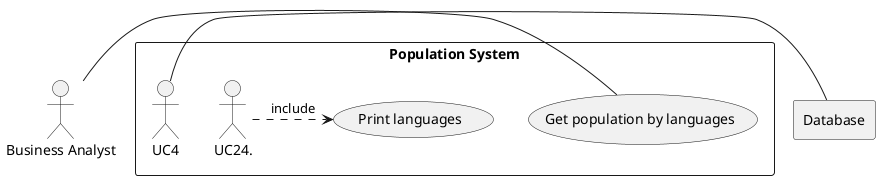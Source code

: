 @startuml

actor BA as "Business Analyst"

rectangle Database

rectangle "Population System" {
    usecase UC24 as "Get population by languages"

    usecase UCa as "Print languages"

    BA - UC24
    UC24..> UCa : include
    UC4 - Database

}

@enduml



As a business analyst, I can run reports to provide the required information
of the population in the world who can speak certain languages

Get population by languages

Print languages